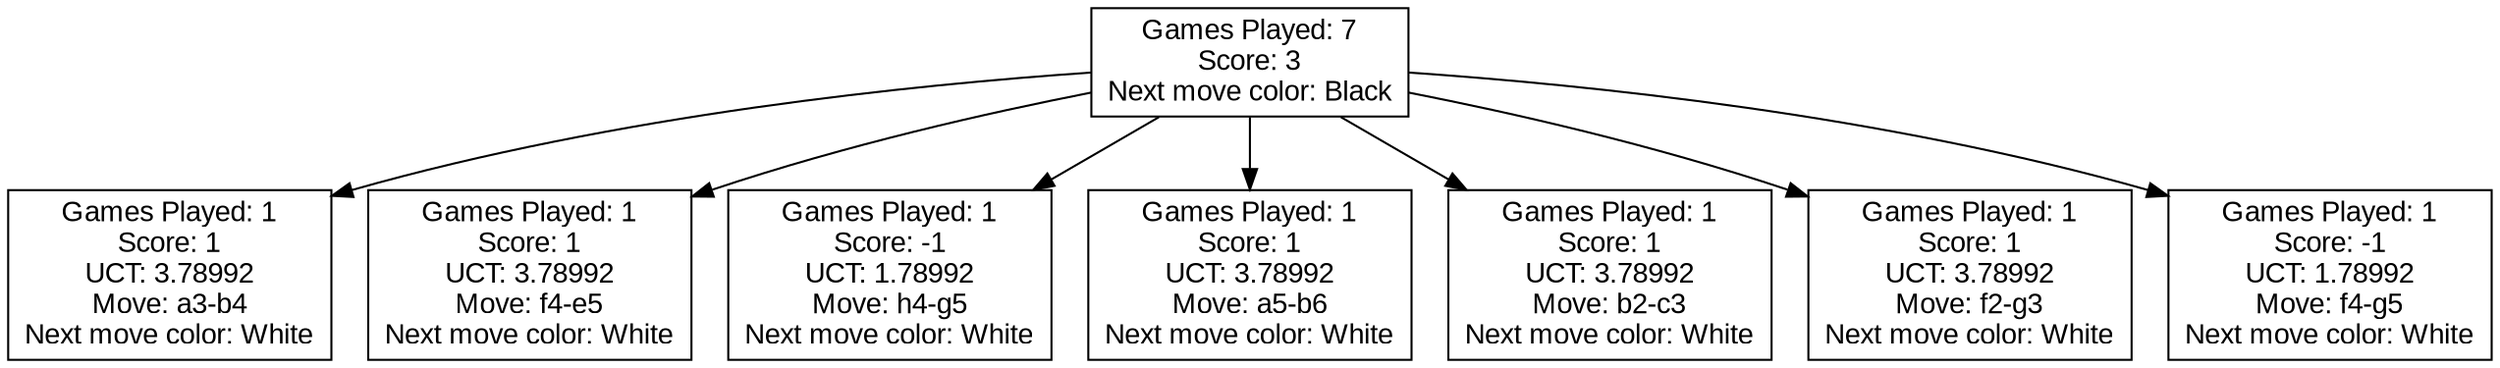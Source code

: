 digraph Tree {
    node [shape=box, fontname="Arial"];
    node0 [label="Games Played: 7\nScore: 3
Next move color: Black"];
    node1 [label="Games Played: 1\nScore: 1\nUCT: 3.78992\nMove: a3-b4
Next move color: White"];
    node0 -> node1;
    node2 [label="Games Played: 1\nScore: 1\nUCT: 3.78992\nMove: f4-e5
Next move color: White"];
    node0 -> node2;
    node3 [label="Games Played: 1\nScore: -1\nUCT: 1.78992\nMove: h4-g5
Next move color: White"];
    node0 -> node3;
    node4 [label="Games Played: 1\nScore: 1\nUCT: 3.78992\nMove: a5-b6
Next move color: White"];
    node0 -> node4;
    node5 [label="Games Played: 1\nScore: 1\nUCT: 3.78992\nMove: b2-c3
Next move color: White"];
    node0 -> node5;
    node6 [label="Games Played: 1\nScore: 1\nUCT: 3.78992\nMove: f2-g3
Next move color: White"];
    node0 -> node6;
    node7 [label="Games Played: 1\nScore: -1\nUCT: 1.78992\nMove: f4-g5
Next move color: White"];
    node0 -> node7;
}
